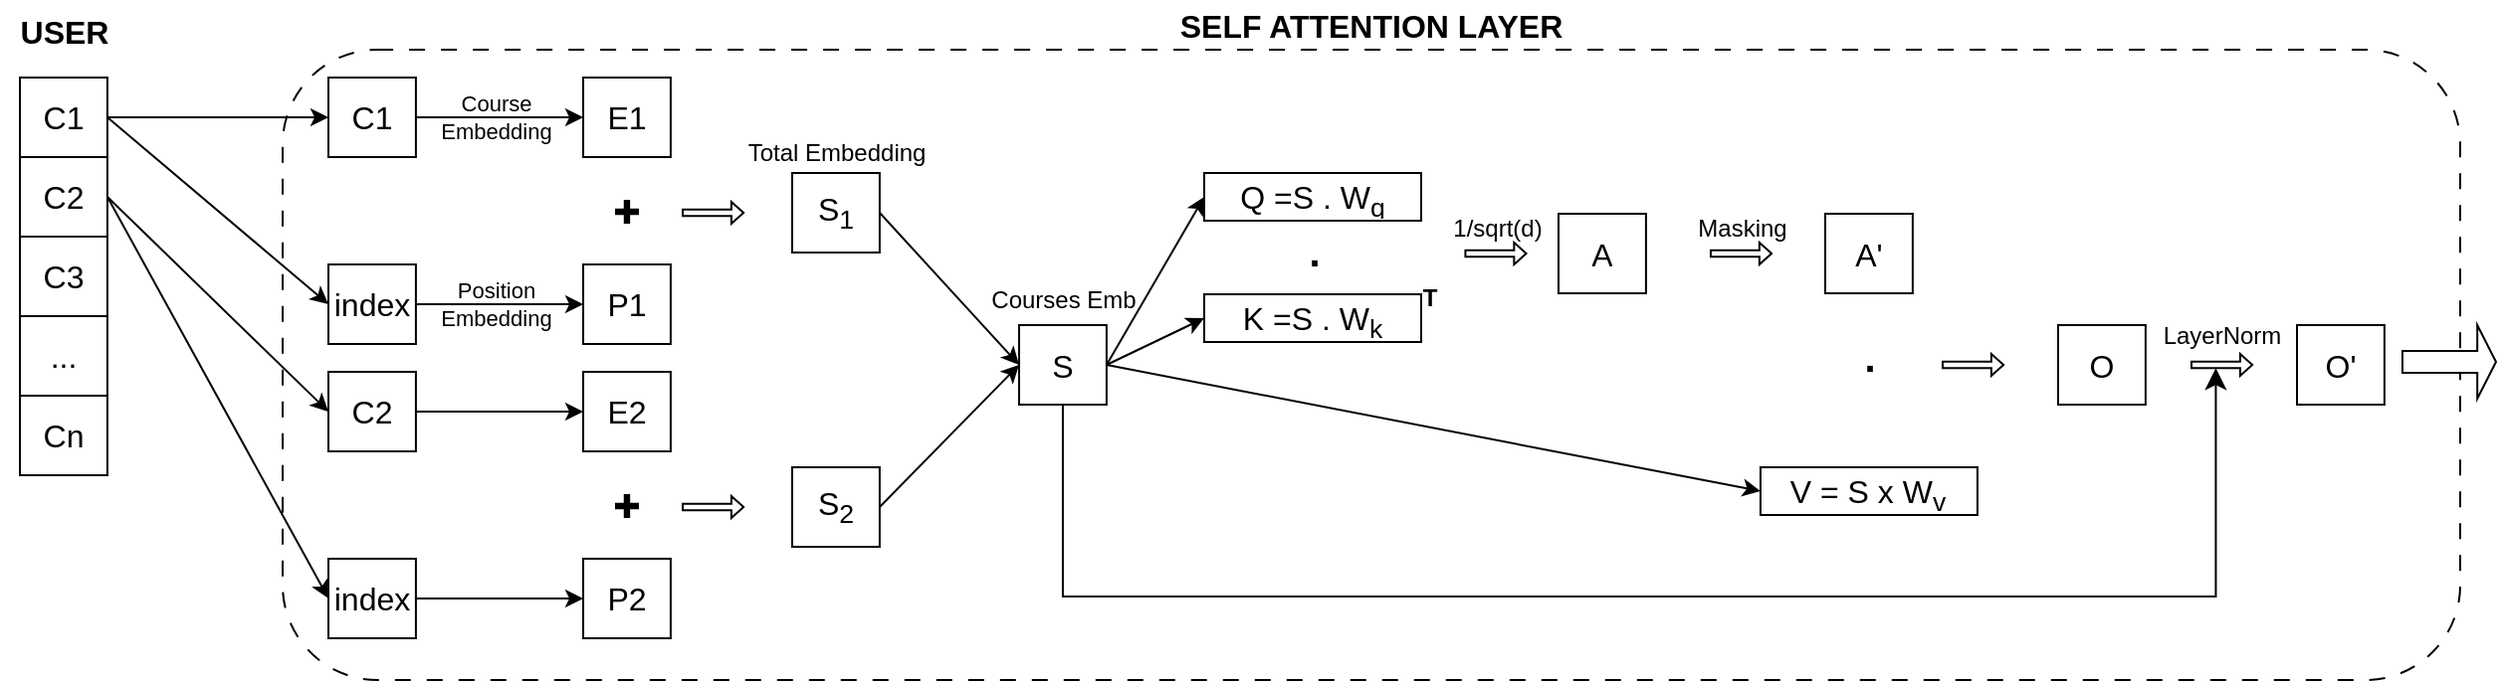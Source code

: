 <mxfile version="26.2.9">
  <diagram name="SELF_ATTENTION_LAYER" id="ycd4AqWMqtb6JNKQn1Xa">
    <mxGraphModel dx="2080" dy="940" grid="0" gridSize="10" guides="1" tooltips="1" connect="1" arrows="1" fold="1" page="0" pageScale="1" pageWidth="850" pageHeight="1100" math="0" shadow="0">
      <root>
        <mxCell id="0" />
        <mxCell id="1" parent="0" />
        <mxCell id="rvzsoMnx6y7NhFi0UlCl-1" value="&lt;b&gt;&lt;font style=&quot;font-size: 16px;&quot;&gt;SELF ATTENTION LAYER&lt;/font&gt;&lt;/b&gt;" style="rounded=1;whiteSpace=wrap;html=1;dashed=1;dashPattern=8 8;labelPosition=center;verticalLabelPosition=top;align=center;verticalAlign=bottom;" vertex="1" parent="1">
          <mxGeometry x="112" y="219" width="1094" height="317" as="geometry" />
        </mxCell>
        <mxCell id="rvzsoMnx6y7NhFi0UlCl-27" value="" style="group" vertex="1" connectable="0" parent="1">
          <mxGeometry x="-29.02" y="194" width="62" height="239" as="geometry" />
        </mxCell>
        <mxCell id="rvzsoMnx6y7NhFi0UlCl-3" value="" style="shape=table;startSize=0;container=1;collapsible=0;childLayout=tableLayout;fontSize=16;" vertex="1" parent="rvzsoMnx6y7NhFi0UlCl-27">
          <mxGeometry x="9.02" y="39" width="43.952" height="200" as="geometry" />
        </mxCell>
        <mxCell id="rvzsoMnx6y7NhFi0UlCl-24" style="shape=tableRow;horizontal=0;startSize=0;swimlaneHead=0;swimlaneBody=0;strokeColor=inherit;top=0;left=0;bottom=0;right=0;collapsible=0;dropTarget=0;fillColor=none;points=[[0,0.5],[1,0.5]];portConstraint=eastwest;fontSize=16;" vertex="1" parent="rvzsoMnx6y7NhFi0UlCl-3">
          <mxGeometry width="43.952" height="40" as="geometry" />
        </mxCell>
        <mxCell id="rvzsoMnx6y7NhFi0UlCl-25" value="C1" style="shape=partialRectangle;html=1;whiteSpace=wrap;connectable=0;strokeColor=inherit;overflow=hidden;fillColor=none;top=0;left=0;bottom=0;right=0;pointerEvents=1;fontSize=16;" vertex="1" parent="rvzsoMnx6y7NhFi0UlCl-24">
          <mxGeometry width="44" height="40" as="geometry">
            <mxRectangle width="44" height="40" as="alternateBounds" />
          </mxGeometry>
        </mxCell>
        <mxCell id="rvzsoMnx6y7NhFi0UlCl-22" style="shape=tableRow;horizontal=0;startSize=0;swimlaneHead=0;swimlaneBody=0;strokeColor=inherit;top=0;left=0;bottom=0;right=0;collapsible=0;dropTarget=0;fillColor=none;points=[[0,0.5],[1,0.5]];portConstraint=eastwest;fontSize=16;" vertex="1" parent="rvzsoMnx6y7NhFi0UlCl-3">
          <mxGeometry y="40" width="43.952" height="40" as="geometry" />
        </mxCell>
        <mxCell id="rvzsoMnx6y7NhFi0UlCl-23" value="C2" style="shape=partialRectangle;html=1;whiteSpace=wrap;connectable=0;strokeColor=inherit;overflow=hidden;fillColor=none;top=0;left=0;bottom=0;right=0;pointerEvents=1;fontSize=16;" vertex="1" parent="rvzsoMnx6y7NhFi0UlCl-22">
          <mxGeometry width="44" height="40" as="geometry">
            <mxRectangle width="44" height="40" as="alternateBounds" />
          </mxGeometry>
        </mxCell>
        <mxCell id="rvzsoMnx6y7NhFi0UlCl-4" value="" style="shape=tableRow;horizontal=0;startSize=0;swimlaneHead=0;swimlaneBody=0;strokeColor=inherit;top=0;left=0;bottom=0;right=0;collapsible=0;dropTarget=0;fillColor=none;points=[[0,0.5],[1,0.5]];portConstraint=eastwest;fontSize=16;" vertex="1" parent="rvzsoMnx6y7NhFi0UlCl-3">
          <mxGeometry y="80" width="43.952" height="40" as="geometry" />
        </mxCell>
        <mxCell id="rvzsoMnx6y7NhFi0UlCl-5" value="C3" style="shape=partialRectangle;html=1;whiteSpace=wrap;connectable=0;strokeColor=inherit;overflow=hidden;fillColor=none;top=0;left=0;bottom=0;right=0;pointerEvents=1;fontSize=16;" vertex="1" parent="rvzsoMnx6y7NhFi0UlCl-4">
          <mxGeometry width="44" height="40" as="geometry">
            <mxRectangle width="44" height="40" as="alternateBounds" />
          </mxGeometry>
        </mxCell>
        <mxCell id="rvzsoMnx6y7NhFi0UlCl-8" value="" style="shape=tableRow;horizontal=0;startSize=0;swimlaneHead=0;swimlaneBody=0;strokeColor=inherit;top=0;left=0;bottom=0;right=0;collapsible=0;dropTarget=0;fillColor=none;points=[[0,0.5],[1,0.5]];portConstraint=eastwest;fontSize=16;" vertex="1" parent="rvzsoMnx6y7NhFi0UlCl-3">
          <mxGeometry y="120" width="43.952" height="40" as="geometry" />
        </mxCell>
        <mxCell id="rvzsoMnx6y7NhFi0UlCl-9" value="..." style="shape=partialRectangle;html=1;whiteSpace=wrap;connectable=0;strokeColor=inherit;overflow=hidden;fillColor=none;top=0;left=0;bottom=0;right=0;pointerEvents=1;fontSize=16;" vertex="1" parent="rvzsoMnx6y7NhFi0UlCl-8">
          <mxGeometry width="44" height="40" as="geometry">
            <mxRectangle width="44" height="40" as="alternateBounds" />
          </mxGeometry>
        </mxCell>
        <mxCell id="rvzsoMnx6y7NhFi0UlCl-12" value="" style="shape=tableRow;horizontal=0;startSize=0;swimlaneHead=0;swimlaneBody=0;strokeColor=inherit;top=0;left=0;bottom=0;right=0;collapsible=0;dropTarget=0;fillColor=none;points=[[0,0.5],[1,0.5]];portConstraint=eastwest;fontSize=16;" vertex="1" parent="rvzsoMnx6y7NhFi0UlCl-3">
          <mxGeometry y="160" width="43.952" height="40" as="geometry" />
        </mxCell>
        <mxCell id="rvzsoMnx6y7NhFi0UlCl-13" value="Cn" style="shape=partialRectangle;html=1;whiteSpace=wrap;connectable=0;strokeColor=inherit;overflow=hidden;fillColor=none;top=0;left=0;bottom=0;right=0;pointerEvents=1;fontSize=16;" vertex="1" parent="rvzsoMnx6y7NhFi0UlCl-12">
          <mxGeometry width="44" height="40" as="geometry">
            <mxRectangle width="44" height="40" as="alternateBounds" />
          </mxGeometry>
        </mxCell>
        <mxCell id="rvzsoMnx6y7NhFi0UlCl-26" value="&lt;font style=&quot;font-size: 16px;&quot;&gt;&lt;b&gt;USER&lt;/b&gt;&lt;/font&gt;" style="text;html=1;align=center;verticalAlign=middle;resizable=0;points=[];autosize=1;strokeColor=none;fillColor=none;" vertex="1" parent="rvzsoMnx6y7NhFi0UlCl-27">
          <mxGeometry width="62" height="31" as="geometry" />
        </mxCell>
        <mxCell id="rvzsoMnx6y7NhFi0UlCl-28" value="" style="endArrow=classic;html=1;rounded=0;exitX=1;exitY=0.5;exitDx=0;exitDy=0;entryX=0;entryY=0.5;entryDx=0;entryDy=0;" edge="1" parent="1" source="rvzsoMnx6y7NhFi0UlCl-24" target="rvzsoMnx6y7NhFi0UlCl-30">
          <mxGeometry width="50" height="50" relative="1" as="geometry">
            <mxPoint x="181" y="346" as="sourcePoint" />
            <mxPoint x="231" y="296" as="targetPoint" />
          </mxGeometry>
        </mxCell>
        <mxCell id="rvzsoMnx6y7NhFi0UlCl-29" value="" style="shape=table;startSize=0;container=1;collapsible=0;childLayout=tableLayout;fontSize=16;" vertex="1" parent="1">
          <mxGeometry x="135" y="233" width="43.952" height="40" as="geometry" />
        </mxCell>
        <mxCell id="rvzsoMnx6y7NhFi0UlCl-30" style="shape=tableRow;horizontal=0;startSize=0;swimlaneHead=0;swimlaneBody=0;strokeColor=inherit;top=0;left=0;bottom=0;right=0;collapsible=0;dropTarget=0;fillColor=none;points=[[0,0.5],[1,0.5]];portConstraint=eastwest;fontSize=16;" vertex="1" parent="rvzsoMnx6y7NhFi0UlCl-29">
          <mxGeometry width="43.952" height="40" as="geometry" />
        </mxCell>
        <mxCell id="rvzsoMnx6y7NhFi0UlCl-31" value="C1" style="shape=partialRectangle;html=1;whiteSpace=wrap;connectable=0;strokeColor=inherit;overflow=hidden;fillColor=none;top=0;left=0;bottom=0;right=0;pointerEvents=1;fontSize=16;" vertex="1" parent="rvzsoMnx6y7NhFi0UlCl-30">
          <mxGeometry width="44" height="40" as="geometry">
            <mxRectangle width="44" height="40" as="alternateBounds" />
          </mxGeometry>
        </mxCell>
        <mxCell id="rvzsoMnx6y7NhFi0UlCl-44" value="" style="shape=table;startSize=0;container=1;collapsible=0;childLayout=tableLayout;fontSize=16;" vertex="1" parent="1">
          <mxGeometry x="135" y="327" width="43.952" height="40" as="geometry" />
        </mxCell>
        <mxCell id="rvzsoMnx6y7NhFi0UlCl-45" style="shape=tableRow;horizontal=0;startSize=0;swimlaneHead=0;swimlaneBody=0;strokeColor=inherit;top=0;left=0;bottom=0;right=0;collapsible=0;dropTarget=0;fillColor=none;points=[[0,0.5],[1,0.5]];portConstraint=eastwest;fontSize=16;" vertex="1" parent="rvzsoMnx6y7NhFi0UlCl-44">
          <mxGeometry width="43.952" height="40" as="geometry" />
        </mxCell>
        <mxCell id="rvzsoMnx6y7NhFi0UlCl-46" value="index" style="shape=partialRectangle;html=1;whiteSpace=wrap;connectable=0;strokeColor=inherit;overflow=hidden;fillColor=none;top=0;left=0;bottom=0;right=0;pointerEvents=1;fontSize=16;" vertex="1" parent="rvzsoMnx6y7NhFi0UlCl-45">
          <mxGeometry width="44" height="40" as="geometry">
            <mxRectangle width="44" height="40" as="alternateBounds" />
          </mxGeometry>
        </mxCell>
        <mxCell id="rvzsoMnx6y7NhFi0UlCl-48" value="" style="endArrow=classic;html=1;rounded=0;exitX=1;exitY=0.5;exitDx=0;exitDy=0;entryX=0;entryY=0.5;entryDx=0;entryDy=0;" edge="1" parent="1" source="rvzsoMnx6y7NhFi0UlCl-24" target="rvzsoMnx6y7NhFi0UlCl-45">
          <mxGeometry width="50" height="50" relative="1" as="geometry">
            <mxPoint x="34" y="263" as="sourcePoint" />
            <mxPoint x="145" y="263" as="targetPoint" />
          </mxGeometry>
        </mxCell>
        <mxCell id="rvzsoMnx6y7NhFi0UlCl-49" value="" style="shape=table;startSize=0;container=1;collapsible=0;childLayout=tableLayout;fontSize=16;" vertex="1" parent="1">
          <mxGeometry x="263" y="233" width="43.952" height="40" as="geometry" />
        </mxCell>
        <mxCell id="rvzsoMnx6y7NhFi0UlCl-50" style="shape=tableRow;horizontal=0;startSize=0;swimlaneHead=0;swimlaneBody=0;strokeColor=inherit;top=0;left=0;bottom=0;right=0;collapsible=0;dropTarget=0;fillColor=none;points=[[0,0.5],[1,0.5]];portConstraint=eastwest;fontSize=16;" vertex="1" parent="rvzsoMnx6y7NhFi0UlCl-49">
          <mxGeometry width="43.952" height="40" as="geometry" />
        </mxCell>
        <mxCell id="rvzsoMnx6y7NhFi0UlCl-51" value="E1" style="shape=partialRectangle;html=1;whiteSpace=wrap;connectable=0;strokeColor=inherit;overflow=hidden;fillColor=none;top=0;left=0;bottom=0;right=0;pointerEvents=1;fontSize=16;" vertex="1" parent="rvzsoMnx6y7NhFi0UlCl-50">
          <mxGeometry width="44" height="40" as="geometry">
            <mxRectangle width="44" height="40" as="alternateBounds" />
          </mxGeometry>
        </mxCell>
        <mxCell id="rvzsoMnx6y7NhFi0UlCl-52" value="" style="shape=table;startSize=0;container=1;collapsible=0;childLayout=tableLayout;fontSize=16;" vertex="1" parent="1">
          <mxGeometry x="263" y="327" width="43.952" height="40" as="geometry" />
        </mxCell>
        <mxCell id="rvzsoMnx6y7NhFi0UlCl-53" style="shape=tableRow;horizontal=0;startSize=0;swimlaneHead=0;swimlaneBody=0;strokeColor=inherit;top=0;left=0;bottom=0;right=0;collapsible=0;dropTarget=0;fillColor=none;points=[[0,0.5],[1,0.5]];portConstraint=eastwest;fontSize=16;" vertex="1" parent="rvzsoMnx6y7NhFi0UlCl-52">
          <mxGeometry width="43.952" height="40" as="geometry" />
        </mxCell>
        <mxCell id="rvzsoMnx6y7NhFi0UlCl-54" value="P1" style="shape=partialRectangle;html=1;whiteSpace=wrap;connectable=0;strokeColor=inherit;overflow=hidden;fillColor=none;top=0;left=0;bottom=0;right=0;pointerEvents=1;fontSize=16;" vertex="1" parent="rvzsoMnx6y7NhFi0UlCl-53">
          <mxGeometry width="44" height="40" as="geometry">
            <mxRectangle width="44" height="40" as="alternateBounds" />
          </mxGeometry>
        </mxCell>
        <mxCell id="rvzsoMnx6y7NhFi0UlCl-55" value="" style="endArrow=classic;html=1;rounded=0;exitX=1;exitY=0.5;exitDx=0;exitDy=0;entryX=0;entryY=0.5;entryDx=0;entryDy=0;" edge="1" parent="1" source="rvzsoMnx6y7NhFi0UlCl-30" target="rvzsoMnx6y7NhFi0UlCl-50">
          <mxGeometry width="50" height="50" relative="1" as="geometry">
            <mxPoint x="177" y="252.76" as="sourcePoint" />
            <mxPoint x="288" y="252.76" as="targetPoint" />
          </mxGeometry>
        </mxCell>
        <mxCell id="rvzsoMnx6y7NhFi0UlCl-56" value="Course&lt;div&gt;Embedding&lt;/div&gt;" style="edgeLabel;html=1;align=center;verticalAlign=middle;resizable=0;points=[];labelBackgroundColor=none;" vertex="1" connectable="0" parent="rvzsoMnx6y7NhFi0UlCl-55">
          <mxGeometry x="-0.059" relative="1" as="geometry">
            <mxPoint as="offset" />
          </mxGeometry>
        </mxCell>
        <mxCell id="rvzsoMnx6y7NhFi0UlCl-58" value="" style="endArrow=classic;html=1;rounded=0;exitX=1;exitY=0.5;exitDx=0;exitDy=0;entryX=0;entryY=0.5;entryDx=0;entryDy=0;" edge="1" parent="1" source="rvzsoMnx6y7NhFi0UlCl-45" target="rvzsoMnx6y7NhFi0UlCl-53">
          <mxGeometry width="50" height="50" relative="1" as="geometry">
            <mxPoint x="185" y="310" as="sourcePoint" />
            <mxPoint x="269" y="310" as="targetPoint" />
          </mxGeometry>
        </mxCell>
        <mxCell id="rvzsoMnx6y7NhFi0UlCl-59" value="Position&lt;div&gt;Embedding&lt;/div&gt;" style="edgeLabel;html=1;align=center;verticalAlign=middle;resizable=0;points=[];labelBackgroundColor=none;" vertex="1" connectable="0" parent="rvzsoMnx6y7NhFi0UlCl-58">
          <mxGeometry x="-0.059" relative="1" as="geometry">
            <mxPoint as="offset" />
          </mxGeometry>
        </mxCell>
        <mxCell id="rvzsoMnx6y7NhFi0UlCl-60" value="" style="shape=cross;whiteSpace=wrap;html=1;fillColor=#000000;" vertex="1" parent="1">
          <mxGeometry x="279.48" y="295" width="11" height="11" as="geometry" />
        </mxCell>
        <mxCell id="rvzsoMnx6y7NhFi0UlCl-64" value="" style="shape=table;startSize=0;container=1;collapsible=0;childLayout=tableLayout;fontSize=16;" vertex="1" parent="1">
          <mxGeometry x="482" y="357.5" width="43.952" height="40" as="geometry" />
        </mxCell>
        <mxCell id="rvzsoMnx6y7NhFi0UlCl-65" style="shape=tableRow;horizontal=0;startSize=0;swimlaneHead=0;swimlaneBody=0;strokeColor=inherit;top=0;left=0;bottom=0;right=0;collapsible=0;dropTarget=0;fillColor=none;points=[[0,0.5],[1,0.5]];portConstraint=eastwest;fontSize=16;" vertex="1" parent="rvzsoMnx6y7NhFi0UlCl-64">
          <mxGeometry width="43.952" height="40" as="geometry" />
        </mxCell>
        <mxCell id="rvzsoMnx6y7NhFi0UlCl-66" value="S" style="shape=partialRectangle;html=1;whiteSpace=wrap;connectable=0;strokeColor=inherit;overflow=hidden;fillColor=none;top=0;left=0;bottom=0;right=0;pointerEvents=1;fontSize=16;" vertex="1" parent="rvzsoMnx6y7NhFi0UlCl-65">
          <mxGeometry width="44" height="40" as="geometry">
            <mxRectangle width="44" height="40" as="alternateBounds" />
          </mxGeometry>
        </mxCell>
        <mxCell id="rvzsoMnx6y7NhFi0UlCl-67" value="Total Embedding" style="text;html=1;align=center;verticalAlign=middle;resizable=0;points=[];autosize=1;strokeColor=none;fillColor=none;" vertex="1" parent="1">
          <mxGeometry x="336.48" y="257.5" width="107" height="26" as="geometry" />
        </mxCell>
        <mxCell id="rvzsoMnx6y7NhFi0UlCl-73" value="" style="shape=table;startSize=0;container=1;collapsible=0;childLayout=tableLayout;fontSize=16;" vertex="1" parent="1">
          <mxGeometry x="575" y="281" width="109" height="24" as="geometry" />
        </mxCell>
        <mxCell id="rvzsoMnx6y7NhFi0UlCl-74" style="shape=tableRow;horizontal=0;startSize=0;swimlaneHead=0;swimlaneBody=0;strokeColor=inherit;top=0;left=0;bottom=0;right=0;collapsible=0;dropTarget=0;fillColor=none;points=[[0,0.5],[1,0.5]];portConstraint=eastwest;fontSize=16;" vertex="1" parent="rvzsoMnx6y7NhFi0UlCl-73">
          <mxGeometry width="109" height="24" as="geometry" />
        </mxCell>
        <mxCell id="rvzsoMnx6y7NhFi0UlCl-75" value="Q =S . W&lt;sub&gt;q&lt;/sub&gt;" style="shape=partialRectangle;html=1;whiteSpace=wrap;connectable=0;strokeColor=inherit;overflow=hidden;fillColor=none;top=0;left=0;bottom=0;right=0;pointerEvents=1;fontSize=16;" vertex="1" parent="rvzsoMnx6y7NhFi0UlCl-74">
          <mxGeometry width="109" height="24" as="geometry">
            <mxRectangle width="109" height="24" as="alternateBounds" />
          </mxGeometry>
        </mxCell>
        <mxCell id="rvzsoMnx6y7NhFi0UlCl-76" value="" style="shape=table;startSize=0;container=1;collapsible=0;childLayout=tableLayout;fontSize=16;" vertex="1" parent="1">
          <mxGeometry x="575" y="342" width="109" height="24" as="geometry" />
        </mxCell>
        <mxCell id="rvzsoMnx6y7NhFi0UlCl-77" style="shape=tableRow;horizontal=0;startSize=0;swimlaneHead=0;swimlaneBody=0;strokeColor=inherit;top=0;left=0;bottom=0;right=0;collapsible=0;dropTarget=0;fillColor=none;points=[[0,0.5],[1,0.5]];portConstraint=eastwest;fontSize=16;" vertex="1" parent="rvzsoMnx6y7NhFi0UlCl-76">
          <mxGeometry width="109" height="24" as="geometry" />
        </mxCell>
        <mxCell id="rvzsoMnx6y7NhFi0UlCl-78" value="K =S . W&lt;sub&gt;k&lt;/sub&gt;" style="shape=partialRectangle;html=1;whiteSpace=wrap;connectable=0;strokeColor=inherit;overflow=hidden;fillColor=none;top=0;left=0;bottom=0;right=0;pointerEvents=1;fontSize=16;" vertex="1" parent="rvzsoMnx6y7NhFi0UlCl-77">
          <mxGeometry width="109" height="24" as="geometry">
            <mxRectangle width="109" height="24" as="alternateBounds" />
          </mxGeometry>
        </mxCell>
        <mxCell id="rvzsoMnx6y7NhFi0UlCl-80" value="" style="shape=table;startSize=0;container=1;collapsible=0;childLayout=tableLayout;fontSize=16;" vertex="1" parent="1">
          <mxGeometry x="854.48" y="429" width="109" height="24" as="geometry" />
        </mxCell>
        <mxCell id="rvzsoMnx6y7NhFi0UlCl-81" style="shape=tableRow;horizontal=0;startSize=0;swimlaneHead=0;swimlaneBody=0;strokeColor=inherit;top=0;left=0;bottom=0;right=0;collapsible=0;dropTarget=0;fillColor=none;points=[[0,0.5],[1,0.5]];portConstraint=eastwest;fontSize=16;" vertex="1" parent="rvzsoMnx6y7NhFi0UlCl-80">
          <mxGeometry width="109" height="24" as="geometry" />
        </mxCell>
        <mxCell id="rvzsoMnx6y7NhFi0UlCl-82" value="V = S x W&lt;sub&gt;v&lt;/sub&gt;" style="shape=partialRectangle;html=1;whiteSpace=wrap;connectable=0;strokeColor=inherit;overflow=hidden;fillColor=none;top=0;left=0;bottom=0;right=0;pointerEvents=1;fontSize=16;" vertex="1" parent="rvzsoMnx6y7NhFi0UlCl-81">
          <mxGeometry width="109" height="24" as="geometry">
            <mxRectangle width="109" height="24" as="alternateBounds" />
          </mxGeometry>
        </mxCell>
        <mxCell id="rvzsoMnx6y7NhFi0UlCl-83" value="" style="endArrow=classic;html=1;rounded=0;exitX=1;exitY=0.5;exitDx=0;exitDy=0;entryX=0;entryY=0.5;entryDx=0;entryDy=0;" edge="1" parent="1" source="rvzsoMnx6y7NhFi0UlCl-64" target="rvzsoMnx6y7NhFi0UlCl-74">
          <mxGeometry width="50" height="50" relative="1" as="geometry">
            <mxPoint x="497" y="322.5" as="sourcePoint" />
            <mxPoint x="547" y="272.5" as="targetPoint" />
          </mxGeometry>
        </mxCell>
        <mxCell id="rvzsoMnx6y7NhFi0UlCl-84" value="" style="endArrow=classic;html=1;rounded=0;exitX=1;exitY=0.5;exitDx=0;exitDy=0;entryX=0;entryY=0.5;entryDx=0;entryDy=0;" edge="1" parent="1" source="rvzsoMnx6y7NhFi0UlCl-64" target="rvzsoMnx6y7NhFi0UlCl-77">
          <mxGeometry width="50" height="50" relative="1" as="geometry">
            <mxPoint x="536" y="311.5" as="sourcePoint" />
            <mxPoint x="585" y="279.5" as="targetPoint" />
          </mxGeometry>
        </mxCell>
        <mxCell id="rvzsoMnx6y7NhFi0UlCl-85" value="" style="endArrow=classic;html=1;rounded=0;exitX=1;exitY=0.5;exitDx=0;exitDy=0;entryX=0;entryY=0.5;entryDx=0;entryDy=0;" edge="1" parent="1" source="rvzsoMnx6y7NhFi0UlCl-64" target="rvzsoMnx6y7NhFi0UlCl-81">
          <mxGeometry width="50" height="50" relative="1" as="geometry">
            <mxPoint x="536" y="311.5" as="sourcePoint" />
            <mxPoint x="585" y="310.5" as="targetPoint" />
          </mxGeometry>
        </mxCell>
        <mxCell id="rvzsoMnx6y7NhFi0UlCl-87" value="" style="shape=singleArrow;whiteSpace=wrap;html=1;" vertex="1" parent="1">
          <mxGeometry x="706.22" y="316" width="30.56" height="11" as="geometry" />
        </mxCell>
        <mxCell id="rvzsoMnx6y7NhFi0UlCl-88" value="1/sqrt(d)" style="text;html=1;align=center;verticalAlign=middle;resizable=0;points=[];autosize=1;strokeColor=none;fillColor=none;" vertex="1" parent="1">
          <mxGeometry x="690" y="295.5" width="63" height="26" as="geometry" />
        </mxCell>
        <mxCell id="rvzsoMnx6y7NhFi0UlCl-91" value="&lt;font style=&quot;font-size: 20px;&quot;&gt;&lt;b&gt;.&lt;/b&gt;&lt;/font&gt;" style="text;html=1;align=center;verticalAlign=middle;resizable=0;points=[];autosize=1;strokeColor=none;fillColor=none;" vertex="1" parent="1">
          <mxGeometry x="617.5" y="302" width="24" height="36" as="geometry" />
        </mxCell>
        <mxCell id="rvzsoMnx6y7NhFi0UlCl-92" value="&lt;b&gt;T&lt;/b&gt;" style="text;html=1;align=center;verticalAlign=middle;resizable=0;points=[];autosize=1;strokeColor=none;fillColor=none;" vertex="1" parent="1">
          <mxGeometry x="675" y="330.5" width="25" height="26" as="geometry" />
        </mxCell>
        <mxCell id="rvzsoMnx6y7NhFi0UlCl-96" value="" style="shape=table;startSize=0;container=1;collapsible=0;childLayout=tableLayout;fontSize=16;" vertex="1" parent="1">
          <mxGeometry x="753" y="301.5" width="43.952" height="40" as="geometry" />
        </mxCell>
        <mxCell id="rvzsoMnx6y7NhFi0UlCl-97" style="shape=tableRow;horizontal=0;startSize=0;swimlaneHead=0;swimlaneBody=0;strokeColor=inherit;top=0;left=0;bottom=0;right=0;collapsible=0;dropTarget=0;fillColor=none;points=[[0,0.5],[1,0.5]];portConstraint=eastwest;fontSize=16;" vertex="1" parent="rvzsoMnx6y7NhFi0UlCl-96">
          <mxGeometry width="43.952" height="40" as="geometry" />
        </mxCell>
        <mxCell id="rvzsoMnx6y7NhFi0UlCl-98" value="A" style="shape=partialRectangle;html=1;whiteSpace=wrap;connectable=0;strokeColor=inherit;overflow=hidden;fillColor=none;top=0;left=0;bottom=0;right=0;pointerEvents=1;fontSize=16;" vertex="1" parent="rvzsoMnx6y7NhFi0UlCl-97">
          <mxGeometry width="44" height="40" as="geometry">
            <mxRectangle width="44" height="40" as="alternateBounds" />
          </mxGeometry>
        </mxCell>
        <mxCell id="rvzsoMnx6y7NhFi0UlCl-99" value="&lt;font style=&quot;font-size: 20px;&quot;&gt;&lt;b&gt;.&lt;/b&gt;&lt;/font&gt;" style="text;html=1;align=center;verticalAlign=middle;resizable=0;points=[];autosize=1;strokeColor=none;fillColor=none;" vertex="1" parent="1">
          <mxGeometry x="896.98" y="355" width="24" height="36" as="geometry" />
        </mxCell>
        <mxCell id="rvzsoMnx6y7NhFi0UlCl-100" value="" style="shape=singleArrow;whiteSpace=wrap;html=1;" vertex="1" parent="1">
          <mxGeometry x="313" y="295.5" width="30.56" height="11" as="geometry" />
        </mxCell>
        <mxCell id="rvzsoMnx6y7NhFi0UlCl-101" value="" style="shape=table;startSize=0;container=1;collapsible=0;childLayout=tableLayout;fontSize=16;" vertex="1" parent="1">
          <mxGeometry x="368" y="281" width="43.952" height="40" as="geometry" />
        </mxCell>
        <mxCell id="rvzsoMnx6y7NhFi0UlCl-102" style="shape=tableRow;horizontal=0;startSize=0;swimlaneHead=0;swimlaneBody=0;strokeColor=inherit;top=0;left=0;bottom=0;right=0;collapsible=0;dropTarget=0;fillColor=none;points=[[0,0.5],[1,0.5]];portConstraint=eastwest;fontSize=16;" vertex="1" parent="rvzsoMnx6y7NhFi0UlCl-101">
          <mxGeometry width="43.952" height="40" as="geometry" />
        </mxCell>
        <mxCell id="rvzsoMnx6y7NhFi0UlCl-103" value="S&lt;sub&gt;1&lt;/sub&gt;" style="shape=partialRectangle;html=1;whiteSpace=wrap;connectable=0;strokeColor=inherit;overflow=hidden;fillColor=none;top=0;left=0;bottom=0;right=0;pointerEvents=1;fontSize=16;" vertex="1" parent="rvzsoMnx6y7NhFi0UlCl-102">
          <mxGeometry width="44" height="40" as="geometry">
            <mxRectangle width="44" height="40" as="alternateBounds" />
          </mxGeometry>
        </mxCell>
        <mxCell id="rvzsoMnx6y7NhFi0UlCl-104" value="" style="endArrow=classic;html=1;rounded=0;exitX=1;exitY=0.5;exitDx=0;exitDy=0;entryX=0;entryY=0.5;entryDx=0;entryDy=0;" edge="1" parent="1" source="rvzsoMnx6y7NhFi0UlCl-102" target="rvzsoMnx6y7NhFi0UlCl-65">
          <mxGeometry width="50" height="50" relative="1" as="geometry">
            <mxPoint x="439" y="300" as="sourcePoint" />
            <mxPoint x="489" y="250" as="targetPoint" />
          </mxGeometry>
        </mxCell>
        <mxCell id="rvzsoMnx6y7NhFi0UlCl-105" value="Courses Emb" style="text;html=1;align=center;verticalAlign=middle;resizable=0;points=[];autosize=1;strokeColor=none;fillColor=none;" vertex="1" parent="1">
          <mxGeometry x="458.48" y="331.5" width="91" height="26" as="geometry" />
        </mxCell>
        <mxCell id="rvzsoMnx6y7NhFi0UlCl-132" value="" style="shape=table;startSize=0;container=1;collapsible=0;childLayout=tableLayout;fontSize=16;" vertex="1" parent="1">
          <mxGeometry x="135" y="381" width="43.952" height="40" as="geometry" />
        </mxCell>
        <mxCell id="rvzsoMnx6y7NhFi0UlCl-133" style="shape=tableRow;horizontal=0;startSize=0;swimlaneHead=0;swimlaneBody=0;strokeColor=inherit;top=0;left=0;bottom=0;right=0;collapsible=0;dropTarget=0;fillColor=none;points=[[0,0.5],[1,0.5]];portConstraint=eastwest;fontSize=16;" vertex="1" parent="rvzsoMnx6y7NhFi0UlCl-132">
          <mxGeometry width="43.952" height="40" as="geometry" />
        </mxCell>
        <mxCell id="rvzsoMnx6y7NhFi0UlCl-134" value="C2" style="shape=partialRectangle;html=1;whiteSpace=wrap;connectable=0;strokeColor=inherit;overflow=hidden;fillColor=none;top=0;left=0;bottom=0;right=0;pointerEvents=1;fontSize=16;" vertex="1" parent="rvzsoMnx6y7NhFi0UlCl-133">
          <mxGeometry width="44" height="40" as="geometry">
            <mxRectangle width="44" height="40" as="alternateBounds" />
          </mxGeometry>
        </mxCell>
        <mxCell id="rvzsoMnx6y7NhFi0UlCl-135" value="" style="shape=table;startSize=0;container=1;collapsible=0;childLayout=tableLayout;fontSize=16;" vertex="1" parent="1">
          <mxGeometry x="135" y="475" width="43.952" height="40" as="geometry" />
        </mxCell>
        <mxCell id="rvzsoMnx6y7NhFi0UlCl-136" style="shape=tableRow;horizontal=0;startSize=0;swimlaneHead=0;swimlaneBody=0;strokeColor=inherit;top=0;left=0;bottom=0;right=0;collapsible=0;dropTarget=0;fillColor=none;points=[[0,0.5],[1,0.5]];portConstraint=eastwest;fontSize=16;" vertex="1" parent="rvzsoMnx6y7NhFi0UlCl-135">
          <mxGeometry width="43.952" height="40" as="geometry" />
        </mxCell>
        <mxCell id="rvzsoMnx6y7NhFi0UlCl-137" value="index" style="shape=partialRectangle;html=1;whiteSpace=wrap;connectable=0;strokeColor=inherit;overflow=hidden;fillColor=none;top=0;left=0;bottom=0;right=0;pointerEvents=1;fontSize=16;" vertex="1" parent="rvzsoMnx6y7NhFi0UlCl-136">
          <mxGeometry width="44" height="40" as="geometry">
            <mxRectangle width="44" height="40" as="alternateBounds" />
          </mxGeometry>
        </mxCell>
        <mxCell id="rvzsoMnx6y7NhFi0UlCl-138" value="" style="shape=table;startSize=0;container=1;collapsible=0;childLayout=tableLayout;fontSize=16;" vertex="1" parent="1">
          <mxGeometry x="263" y="381" width="43.952" height="40" as="geometry" />
        </mxCell>
        <mxCell id="rvzsoMnx6y7NhFi0UlCl-139" style="shape=tableRow;horizontal=0;startSize=0;swimlaneHead=0;swimlaneBody=0;strokeColor=inherit;top=0;left=0;bottom=0;right=0;collapsible=0;dropTarget=0;fillColor=none;points=[[0,0.5],[1,0.5]];portConstraint=eastwest;fontSize=16;" vertex="1" parent="rvzsoMnx6y7NhFi0UlCl-138">
          <mxGeometry width="43.952" height="40" as="geometry" />
        </mxCell>
        <mxCell id="rvzsoMnx6y7NhFi0UlCl-140" value="E2" style="shape=partialRectangle;html=1;whiteSpace=wrap;connectable=0;strokeColor=inherit;overflow=hidden;fillColor=none;top=0;left=0;bottom=0;right=0;pointerEvents=1;fontSize=16;" vertex="1" parent="rvzsoMnx6y7NhFi0UlCl-139">
          <mxGeometry width="44" height="40" as="geometry">
            <mxRectangle width="44" height="40" as="alternateBounds" />
          </mxGeometry>
        </mxCell>
        <mxCell id="rvzsoMnx6y7NhFi0UlCl-141" value="" style="shape=table;startSize=0;container=1;collapsible=0;childLayout=tableLayout;fontSize=16;" vertex="1" parent="1">
          <mxGeometry x="263" y="475" width="43.952" height="40" as="geometry" />
        </mxCell>
        <mxCell id="rvzsoMnx6y7NhFi0UlCl-142" style="shape=tableRow;horizontal=0;startSize=0;swimlaneHead=0;swimlaneBody=0;strokeColor=inherit;top=0;left=0;bottom=0;right=0;collapsible=0;dropTarget=0;fillColor=none;points=[[0,0.5],[1,0.5]];portConstraint=eastwest;fontSize=16;" vertex="1" parent="rvzsoMnx6y7NhFi0UlCl-141">
          <mxGeometry width="43.952" height="40" as="geometry" />
        </mxCell>
        <mxCell id="rvzsoMnx6y7NhFi0UlCl-143" value="P2" style="shape=partialRectangle;html=1;whiteSpace=wrap;connectable=0;strokeColor=inherit;overflow=hidden;fillColor=none;top=0;left=0;bottom=0;right=0;pointerEvents=1;fontSize=16;" vertex="1" parent="rvzsoMnx6y7NhFi0UlCl-142">
          <mxGeometry width="44" height="40" as="geometry">
            <mxRectangle width="44" height="40" as="alternateBounds" />
          </mxGeometry>
        </mxCell>
        <mxCell id="rvzsoMnx6y7NhFi0UlCl-144" value="" style="endArrow=classic;html=1;rounded=0;exitX=1;exitY=0.5;exitDx=0;exitDy=0;entryX=0;entryY=0.5;entryDx=0;entryDy=0;" edge="1" parent="1" source="rvzsoMnx6y7NhFi0UlCl-133" target="rvzsoMnx6y7NhFi0UlCl-139">
          <mxGeometry width="50" height="50" relative="1" as="geometry">
            <mxPoint x="177" y="400.76" as="sourcePoint" />
            <mxPoint x="288" y="400.76" as="targetPoint" />
          </mxGeometry>
        </mxCell>
        <mxCell id="rvzsoMnx6y7NhFi0UlCl-146" value="" style="endArrow=classic;html=1;rounded=0;exitX=1;exitY=0.5;exitDx=0;exitDy=0;entryX=0;entryY=0.5;entryDx=0;entryDy=0;" edge="1" parent="1" source="rvzsoMnx6y7NhFi0UlCl-136" target="rvzsoMnx6y7NhFi0UlCl-142">
          <mxGeometry width="50" height="50" relative="1" as="geometry">
            <mxPoint x="185" y="458" as="sourcePoint" />
            <mxPoint x="269" y="458" as="targetPoint" />
          </mxGeometry>
        </mxCell>
        <mxCell id="rvzsoMnx6y7NhFi0UlCl-148" value="" style="shape=cross;whiteSpace=wrap;html=1;fillColor=#000000;" vertex="1" parent="1">
          <mxGeometry x="279.48" y="443" width="11" height="11" as="geometry" />
        </mxCell>
        <mxCell id="rvzsoMnx6y7NhFi0UlCl-149" value="" style="shape=singleArrow;whiteSpace=wrap;html=1;" vertex="1" parent="1">
          <mxGeometry x="313" y="443.5" width="30.56" height="11" as="geometry" />
        </mxCell>
        <mxCell id="rvzsoMnx6y7NhFi0UlCl-150" value="" style="shape=table;startSize=0;container=1;collapsible=0;childLayout=tableLayout;fontSize=16;" vertex="1" parent="1">
          <mxGeometry x="368" y="429" width="43.952" height="40" as="geometry" />
        </mxCell>
        <mxCell id="rvzsoMnx6y7NhFi0UlCl-151" style="shape=tableRow;horizontal=0;startSize=0;swimlaneHead=0;swimlaneBody=0;strokeColor=inherit;top=0;left=0;bottom=0;right=0;collapsible=0;dropTarget=0;fillColor=none;points=[[0,0.5],[1,0.5]];portConstraint=eastwest;fontSize=16;" vertex="1" parent="rvzsoMnx6y7NhFi0UlCl-150">
          <mxGeometry width="43.952" height="40" as="geometry" />
        </mxCell>
        <mxCell id="rvzsoMnx6y7NhFi0UlCl-152" value="S&lt;sub&gt;2&lt;/sub&gt;" style="shape=partialRectangle;html=1;whiteSpace=wrap;connectable=0;strokeColor=inherit;overflow=hidden;fillColor=none;top=0;left=0;bottom=0;right=0;pointerEvents=1;fontSize=16;" vertex="1" parent="rvzsoMnx6y7NhFi0UlCl-151">
          <mxGeometry width="44" height="40" as="geometry">
            <mxRectangle width="44" height="40" as="alternateBounds" />
          </mxGeometry>
        </mxCell>
        <mxCell id="rvzsoMnx6y7NhFi0UlCl-153" value="" style="endArrow=classic;html=1;rounded=0;exitX=1;exitY=0.5;exitDx=0;exitDy=0;entryX=0;entryY=0.5;entryDx=0;entryDy=0;" edge="1" parent="1" source="rvzsoMnx6y7NhFi0UlCl-151" target="rvzsoMnx6y7NhFi0UlCl-65">
          <mxGeometry width="50" height="50" relative="1" as="geometry">
            <mxPoint x="439" y="448" as="sourcePoint" />
            <mxPoint x="482" y="449" as="targetPoint" />
          </mxGeometry>
        </mxCell>
        <mxCell id="rvzsoMnx6y7NhFi0UlCl-154" value="" style="endArrow=classic;html=1;rounded=0;exitX=1;exitY=0.5;exitDx=0;exitDy=0;entryX=0;entryY=0.5;entryDx=0;entryDy=0;" edge="1" parent="1" source="rvzsoMnx6y7NhFi0UlCl-22" target="rvzsoMnx6y7NhFi0UlCl-133">
          <mxGeometry width="50" height="50" relative="1" as="geometry">
            <mxPoint x="34" y="263" as="sourcePoint" />
            <mxPoint x="145" y="357" as="targetPoint" />
          </mxGeometry>
        </mxCell>
        <mxCell id="rvzsoMnx6y7NhFi0UlCl-155" value="" style="endArrow=classic;html=1;rounded=0;exitX=1;exitY=0.5;exitDx=0;exitDy=0;entryX=0;entryY=0.5;entryDx=0;entryDy=0;" edge="1" parent="1" source="rvzsoMnx6y7NhFi0UlCl-22" target="rvzsoMnx6y7NhFi0UlCl-136">
          <mxGeometry width="50" height="50" relative="1" as="geometry">
            <mxPoint x="34" y="263" as="sourcePoint" />
            <mxPoint x="145" y="411" as="targetPoint" />
          </mxGeometry>
        </mxCell>
        <mxCell id="rvzsoMnx6y7NhFi0UlCl-158" value="" style="shape=singleArrow;whiteSpace=wrap;html=1;" vertex="1" parent="1">
          <mxGeometry x="829.48" y="316" width="30.56" height="11" as="geometry" />
        </mxCell>
        <mxCell id="rvzsoMnx6y7NhFi0UlCl-159" value="Masking" style="text;html=1;align=center;verticalAlign=middle;resizable=0;points=[];autosize=1;strokeColor=none;fillColor=none;" vertex="1" parent="1">
          <mxGeometry x="813.26" y="295.5" width="63" height="26" as="geometry" />
        </mxCell>
        <mxCell id="rvzsoMnx6y7NhFi0UlCl-160" value="" style="shape=table;startSize=0;container=1;collapsible=0;childLayout=tableLayout;fontSize=16;" vertex="1" parent="1">
          <mxGeometry x="887" y="301.5" width="43.952" height="40" as="geometry" />
        </mxCell>
        <mxCell id="rvzsoMnx6y7NhFi0UlCl-161" style="shape=tableRow;horizontal=0;startSize=0;swimlaneHead=0;swimlaneBody=0;strokeColor=inherit;top=0;left=0;bottom=0;right=0;collapsible=0;dropTarget=0;fillColor=none;points=[[0,0.5],[1,0.5]];portConstraint=eastwest;fontSize=16;" vertex="1" parent="rvzsoMnx6y7NhFi0UlCl-160">
          <mxGeometry width="43.952" height="40" as="geometry" />
        </mxCell>
        <mxCell id="rvzsoMnx6y7NhFi0UlCl-162" value="A&#39;" style="shape=partialRectangle;html=1;whiteSpace=wrap;connectable=0;strokeColor=inherit;overflow=hidden;fillColor=none;top=0;left=0;bottom=0;right=0;pointerEvents=1;fontSize=16;" vertex="1" parent="rvzsoMnx6y7NhFi0UlCl-161">
          <mxGeometry width="44" height="40" as="geometry">
            <mxRectangle width="44" height="40" as="alternateBounds" />
          </mxGeometry>
        </mxCell>
        <mxCell id="rvzsoMnx6y7NhFi0UlCl-163" value="" style="shape=singleArrow;whiteSpace=wrap;html=1;" vertex="1" parent="1">
          <mxGeometry x="946" y="372" width="30.56" height="11" as="geometry" />
        </mxCell>
        <mxCell id="rvzsoMnx6y7NhFi0UlCl-164" value="" style="shape=table;startSize=0;container=1;collapsible=0;childLayout=tableLayout;fontSize=16;" vertex="1" parent="1">
          <mxGeometry x="1004" y="357.5" width="43.952" height="40" as="geometry" />
        </mxCell>
        <mxCell id="rvzsoMnx6y7NhFi0UlCl-165" style="shape=tableRow;horizontal=0;startSize=0;swimlaneHead=0;swimlaneBody=0;strokeColor=inherit;top=0;left=0;bottom=0;right=0;collapsible=0;dropTarget=0;fillColor=none;points=[[0,0.5],[1,0.5]];portConstraint=eastwest;fontSize=16;" vertex="1" parent="rvzsoMnx6y7NhFi0UlCl-164">
          <mxGeometry width="43.952" height="40" as="geometry" />
        </mxCell>
        <mxCell id="rvzsoMnx6y7NhFi0UlCl-166" value="O" style="shape=partialRectangle;html=1;whiteSpace=wrap;connectable=0;strokeColor=inherit;overflow=hidden;fillColor=none;top=0;left=0;bottom=0;right=0;pointerEvents=1;fontSize=16;" vertex="1" parent="rvzsoMnx6y7NhFi0UlCl-165">
          <mxGeometry width="44" height="40" as="geometry">
            <mxRectangle width="44" height="40" as="alternateBounds" />
          </mxGeometry>
        </mxCell>
        <mxCell id="rvzsoMnx6y7NhFi0UlCl-168" value="" style="shape=table;startSize=0;container=1;collapsible=0;childLayout=tableLayout;fontSize=16;" vertex="1" parent="1">
          <mxGeometry x="1124" y="357.5" width="43.952" height="40" as="geometry" />
        </mxCell>
        <mxCell id="rvzsoMnx6y7NhFi0UlCl-169" style="shape=tableRow;horizontal=0;startSize=0;swimlaneHead=0;swimlaneBody=0;strokeColor=inherit;top=0;left=0;bottom=0;right=0;collapsible=0;dropTarget=0;fillColor=none;points=[[0,0.5],[1,0.5]];portConstraint=eastwest;fontSize=16;" vertex="1" parent="rvzsoMnx6y7NhFi0UlCl-168">
          <mxGeometry width="43.952" height="40" as="geometry" />
        </mxCell>
        <mxCell id="rvzsoMnx6y7NhFi0UlCl-170" value="O&#39;" style="shape=partialRectangle;html=1;whiteSpace=wrap;connectable=0;strokeColor=inherit;overflow=hidden;fillColor=none;top=0;left=0;bottom=0;right=0;pointerEvents=1;fontSize=16;" vertex="1" parent="rvzsoMnx6y7NhFi0UlCl-169">
          <mxGeometry width="44" height="40" as="geometry">
            <mxRectangle width="44" height="40" as="alternateBounds" />
          </mxGeometry>
        </mxCell>
        <mxCell id="rvzsoMnx6y7NhFi0UlCl-172" value="LayerNorm" style="shape=singleArrow;whiteSpace=wrap;html=1;labelPosition=center;verticalLabelPosition=top;align=center;verticalAlign=bottom;" vertex="1" parent="1">
          <mxGeometry x="1071" y="372" width="30.56" height="11" as="geometry" />
        </mxCell>
        <mxCell id="rvzsoMnx6y7NhFi0UlCl-175" value="" style="edgeStyle=elbowEdgeStyle;elbow=vertical;endArrow=classic;html=1;curved=0;rounded=0;endSize=8;startSize=8;exitX=0.5;exitY=1;exitDx=0;exitDy=0;entryX=0;entryY=0;entryDx=12.224;entryDy=7.15;entryPerimeter=0;" edge="1" parent="1" source="rvzsoMnx6y7NhFi0UlCl-64" target="rvzsoMnx6y7NhFi0UlCl-172">
          <mxGeometry width="50" height="50" relative="1" as="geometry">
            <mxPoint x="597" y="450" as="sourcePoint" />
            <mxPoint x="647" y="400" as="targetPoint" />
            <Array as="points">
              <mxPoint x="793" y="494" />
            </Array>
          </mxGeometry>
        </mxCell>
        <mxCell id="rvzsoMnx6y7NhFi0UlCl-176" value="" style="shape=singleArrow;whiteSpace=wrap;html=1;labelPosition=center;verticalLabelPosition=top;align=center;verticalAlign=bottom;" vertex="1" parent="1">
          <mxGeometry x="1177" y="357.5" width="47" height="37" as="geometry" />
        </mxCell>
      </root>
    </mxGraphModel>
  </diagram>
</mxfile>

